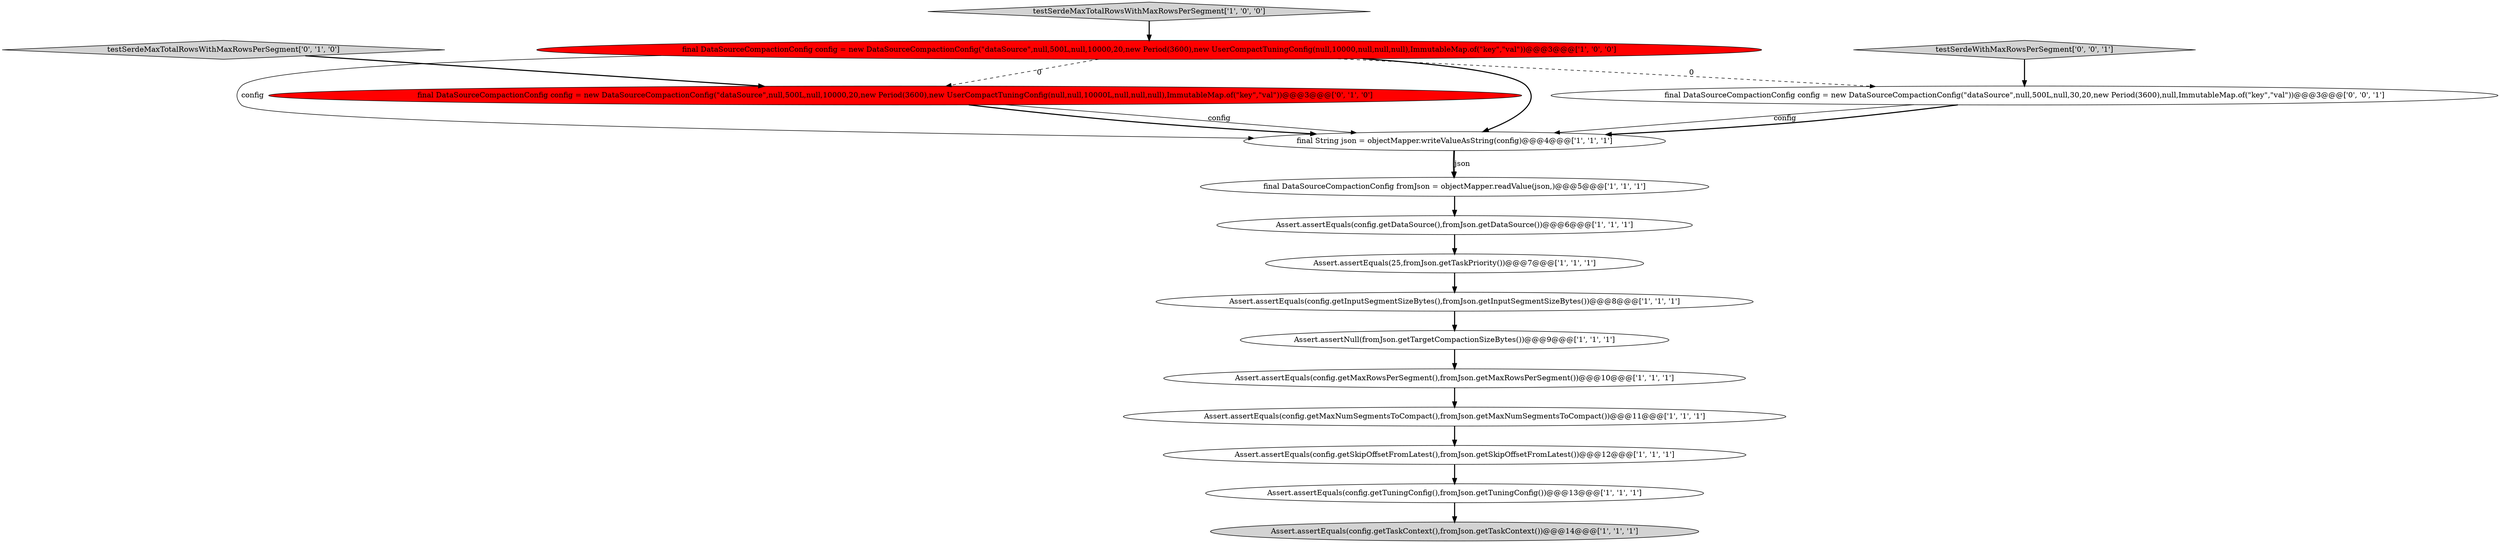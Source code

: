 digraph {
11 [style = filled, label = "Assert.assertEquals(config.getMaxRowsPerSegment(),fromJson.getMaxRowsPerSegment())@@@10@@@['1', '1', '1']", fillcolor = white, shape = ellipse image = "AAA0AAABBB1BBB"];
3 [style = filled, label = "Assert.assertEquals(config.getTaskContext(),fromJson.getTaskContext())@@@14@@@['1', '1', '1']", fillcolor = lightgray, shape = ellipse image = "AAA0AAABBB1BBB"];
6 [style = filled, label = "Assert.assertEquals(config.getInputSegmentSizeBytes(),fromJson.getInputSegmentSizeBytes())@@@8@@@['1', '1', '1']", fillcolor = white, shape = ellipse image = "AAA0AAABBB1BBB"];
2 [style = filled, label = "Assert.assertEquals(config.getTuningConfig(),fromJson.getTuningConfig())@@@13@@@['1', '1', '1']", fillcolor = white, shape = ellipse image = "AAA0AAABBB1BBB"];
12 [style = filled, label = "testSerdeMaxTotalRowsWithMaxRowsPerSegment['1', '0', '0']", fillcolor = lightgray, shape = diamond image = "AAA0AAABBB1BBB"];
7 [style = filled, label = "final DataSourceCompactionConfig fromJson = objectMapper.readValue(json,)@@@5@@@['1', '1', '1']", fillcolor = white, shape = ellipse image = "AAA0AAABBB1BBB"];
4 [style = filled, label = "Assert.assertEquals(25,fromJson.getTaskPriority())@@@7@@@['1', '1', '1']", fillcolor = white, shape = ellipse image = "AAA0AAABBB1BBB"];
0 [style = filled, label = "final DataSourceCompactionConfig config = new DataSourceCompactionConfig(\"dataSource\",null,500L,null,10000,20,new Period(3600),new UserCompactTuningConfig(null,10000,null,null,null),ImmutableMap.of(\"key\",\"val\"))@@@3@@@['1', '0', '0']", fillcolor = red, shape = ellipse image = "AAA1AAABBB1BBB"];
13 [style = filled, label = "testSerdeMaxTotalRowsWithMaxRowsPerSegment['0', '1', '0']", fillcolor = lightgray, shape = diamond image = "AAA0AAABBB2BBB"];
14 [style = filled, label = "final DataSourceCompactionConfig config = new DataSourceCompactionConfig(\"dataSource\",null,500L,null,10000,20,new Period(3600),new UserCompactTuningConfig(null,null,10000L,null,null,null),ImmutableMap.of(\"key\",\"val\"))@@@3@@@['0', '1', '0']", fillcolor = red, shape = ellipse image = "AAA1AAABBB2BBB"];
16 [style = filled, label = "testSerdeWithMaxRowsPerSegment['0', '0', '1']", fillcolor = lightgray, shape = diamond image = "AAA0AAABBB3BBB"];
1 [style = filled, label = "final String json = objectMapper.writeValueAsString(config)@@@4@@@['1', '1', '1']", fillcolor = white, shape = ellipse image = "AAA0AAABBB1BBB"];
8 [style = filled, label = "Assert.assertEquals(config.getDataSource(),fromJson.getDataSource())@@@6@@@['1', '1', '1']", fillcolor = white, shape = ellipse image = "AAA0AAABBB1BBB"];
9 [style = filled, label = "Assert.assertEquals(config.getSkipOffsetFromLatest(),fromJson.getSkipOffsetFromLatest())@@@12@@@['1', '1', '1']", fillcolor = white, shape = ellipse image = "AAA0AAABBB1BBB"];
5 [style = filled, label = "Assert.assertEquals(config.getMaxNumSegmentsToCompact(),fromJson.getMaxNumSegmentsToCompact())@@@11@@@['1', '1', '1']", fillcolor = white, shape = ellipse image = "AAA0AAABBB1BBB"];
15 [style = filled, label = "final DataSourceCompactionConfig config = new DataSourceCompactionConfig(\"dataSource\",null,500L,null,30,20,new Period(3600),null,ImmutableMap.of(\"key\",\"val\"))@@@3@@@['0', '0', '1']", fillcolor = white, shape = ellipse image = "AAA0AAABBB3BBB"];
10 [style = filled, label = "Assert.assertNull(fromJson.getTargetCompactionSizeBytes())@@@9@@@['1', '1', '1']", fillcolor = white, shape = ellipse image = "AAA0AAABBB1BBB"];
16->15 [style = bold, label=""];
5->9 [style = bold, label=""];
4->6 [style = bold, label=""];
9->2 [style = bold, label=""];
2->3 [style = bold, label=""];
0->15 [style = dashed, label="0"];
14->1 [style = solid, label="config"];
7->8 [style = bold, label=""];
12->0 [style = bold, label=""];
1->7 [style = bold, label=""];
14->1 [style = bold, label=""];
15->1 [style = solid, label="config"];
0->14 [style = dashed, label="0"];
0->1 [style = solid, label="config"];
1->7 [style = solid, label="json"];
11->5 [style = bold, label=""];
10->11 [style = bold, label=""];
0->1 [style = bold, label=""];
6->10 [style = bold, label=""];
8->4 [style = bold, label=""];
13->14 [style = bold, label=""];
15->1 [style = bold, label=""];
}
